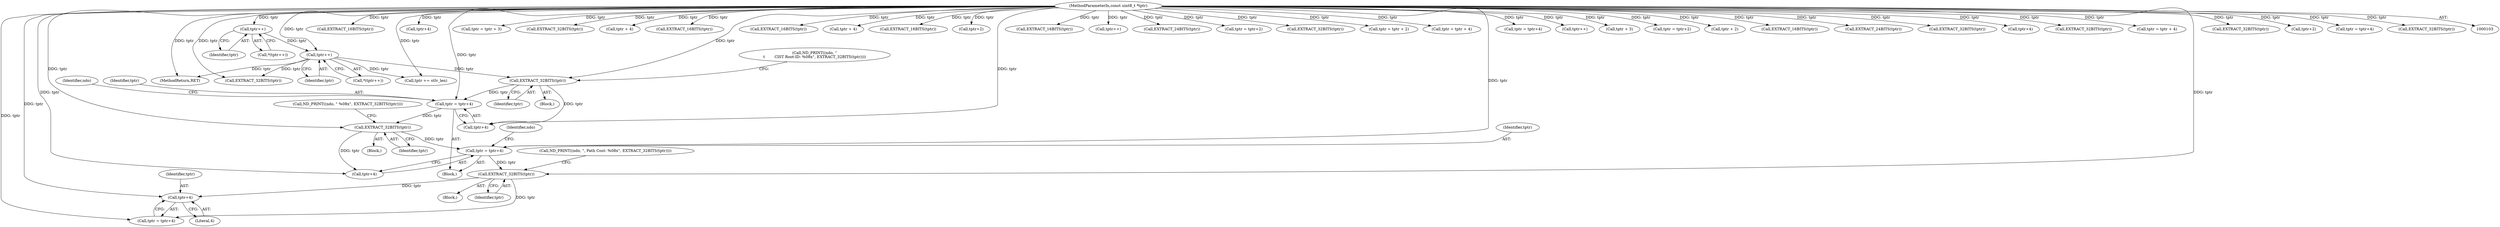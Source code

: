 digraph "0_tcpdump_b20e1639dbac84b3fcb393858521c13ad47a9d70@pointer" {
"1000199" [label="(Call,tptr+4)"];
"1000195" [label="(Call,EXTRACT_32BITS(tptr))"];
"1000185" [label="(Call,tptr = tptr+4)"];
"1000183" [label="(Call,EXTRACT_32BITS(tptr))"];
"1000173" [label="(Call,tptr = tptr+4)"];
"1000171" [label="(Call,EXTRACT_32BITS(tptr))"];
"1000128" [label="(Call,tptr++)"];
"1000123" [label="(Call,tptr++)"];
"1000105" [label="(MethodParameterIn,const uint8_t *tptr)"];
"1000200" [label="(Identifier,tptr)"];
"1000201" [label="(Literal,4)"];
"1000105" [label="(MethodParameterIn,const uint8_t *tptr)"];
"1000185" [label="(Call,tptr = tptr+4)"];
"1000181" [label="(Block,)"];
"1000230" [label="(Call,EXTRACT_16BITS(tptr))"];
"1000178" [label="(Call,ND_PRINT((ndo, \" %08x\", EXTRACT_32BITS(tptr))))"];
"1000124" [label="(Identifier,tptr)"];
"1000184" [label="(Identifier,tptr)"];
"1000171" [label="(Call,EXTRACT_32BITS(tptr))"];
"1000490" [label="(MethodReturn,RET)"];
"1000370" [label="(Call,tptr+4)"];
"1000129" [label="(Identifier,tptr)"];
"1000197" [label="(Call,tptr = tptr+4)"];
"1000127" [label="(Call,*(tptr++))"];
"1000337" [label="(Call,tptr = tptr + 3)"];
"1000159" [label="(Block,)"];
"1000443" [label="(Call,EXTRACT_32BITS(tptr))"];
"1000453" [label="(Call,tptr + 4)"];
"1000392" [label="(Call,EXTRACT_16BITS(tptr))"];
"1000469" [label="(Call,tptr += stlv_len)"];
"1000183" [label="(Call,EXTRACT_32BITS(tptr))"];
"1000207" [label="(Call,EXTRACT_16BITS(tptr))"];
"1000318" [label="(Call,tptr + 4)"];
"1000378" [label="(Call,EXTRACT_16BITS(tptr))"];
"1000186" [label="(Identifier,tptr)"];
"1000180" [label="(Identifier,ndo)"];
"1000401" [label="(Call,tptr+2)"];
"1000190" [label="(Call,ND_PRINT((ndo, \", Path Cost: %08x\", EXTRACT_32BITS(tptr))))"];
"1000187" [label="(Call,tptr+4)"];
"1000169" [label="(Block,)"];
"1000396" [label="(Call,EXTRACT_16BITS(tptr))"];
"1000258" [label="(Call,tptr++)"];
"1000199" [label="(Call,tptr+4)"];
"1000329" [label="(Call,EXTRACT_24BITS(tptr))"];
"1000172" [label="(Identifier,tptr)"];
"1000166" [label="(Call,ND_PRINT((ndo, \"\n\t        CIST Root-ID: %08x\", EXTRACT_32BITS(tptr))))"];
"1000380" [label="(Call,tptr = tptr+2)"];
"1000436" [label="(Call,EXTRACT_32BITS(tptr))"];
"1000209" [label="(Call,tptr = tptr + 2)"];
"1000451" [label="(Call,tptr = tptr + 4)"];
"1000366" [label="(Call,EXTRACT_32BITS(tptr))"];
"1000123" [label="(Call,tptr++)"];
"1000122" [label="(Call,*(tptr++))"];
"1000243" [label="(Call,tptr = tptr+4)"];
"1000307" [label="(Call,tptr++)"];
"1000339" [label="(Call,tptr + 3)"];
"1000193" [label="(Block,)"];
"1000174" [label="(Identifier,tptr)"];
"1000399" [label="(Call,tptr = tptr+2)"];
"1000211" [label="(Call,tptr + 2)"];
"1000220" [label="(Call,EXTRACT_16BITS(tptr))"];
"1000334" [label="(Call,EXTRACT_24BITS(tptr))"];
"1000240" [label="(Call,EXTRACT_32BITS(tptr))"];
"1000196" [label="(Identifier,tptr)"];
"1000245" [label="(Call,tptr+4)"];
"1000192" [label="(Identifier,ndo)"];
"1000314" [label="(Call,EXTRACT_32BITS(tptr))"];
"1000173" [label="(Call,tptr = tptr+4)"];
"1000316" [label="(Call,tptr = tptr + 4)"];
"1000195" [label="(Call,EXTRACT_32BITS(tptr))"];
"1000175" [label="(Call,tptr+4)"];
"1000430" [label="(Call,EXTRACT_32BITS(tptr))"];
"1000382" [label="(Call,tptr+2)"];
"1000368" [label="(Call,tptr = tptr+4)"];
"1000128" [label="(Call,tptr++)"];
"1000448" [label="(Call,EXTRACT_32BITS(tptr))"];
"1000199" -> "1000197"  [label="AST: "];
"1000199" -> "1000201"  [label="CFG: "];
"1000200" -> "1000199"  [label="AST: "];
"1000201" -> "1000199"  [label="AST: "];
"1000197" -> "1000199"  [label="CFG: "];
"1000195" -> "1000199"  [label="DDG: tptr"];
"1000105" -> "1000199"  [label="DDG: tptr"];
"1000195" -> "1000193"  [label="AST: "];
"1000195" -> "1000196"  [label="CFG: "];
"1000196" -> "1000195"  [label="AST: "];
"1000190" -> "1000195"  [label="CFG: "];
"1000185" -> "1000195"  [label="DDG: tptr"];
"1000105" -> "1000195"  [label="DDG: tptr"];
"1000195" -> "1000197"  [label="DDG: tptr"];
"1000185" -> "1000159"  [label="AST: "];
"1000185" -> "1000187"  [label="CFG: "];
"1000186" -> "1000185"  [label="AST: "];
"1000187" -> "1000185"  [label="AST: "];
"1000192" -> "1000185"  [label="CFG: "];
"1000183" -> "1000185"  [label="DDG: tptr"];
"1000105" -> "1000185"  [label="DDG: tptr"];
"1000183" -> "1000181"  [label="AST: "];
"1000183" -> "1000184"  [label="CFG: "];
"1000184" -> "1000183"  [label="AST: "];
"1000178" -> "1000183"  [label="CFG: "];
"1000173" -> "1000183"  [label="DDG: tptr"];
"1000105" -> "1000183"  [label="DDG: tptr"];
"1000183" -> "1000187"  [label="DDG: tptr"];
"1000173" -> "1000159"  [label="AST: "];
"1000173" -> "1000175"  [label="CFG: "];
"1000174" -> "1000173"  [label="AST: "];
"1000175" -> "1000173"  [label="AST: "];
"1000180" -> "1000173"  [label="CFG: "];
"1000171" -> "1000173"  [label="DDG: tptr"];
"1000105" -> "1000173"  [label="DDG: tptr"];
"1000171" -> "1000169"  [label="AST: "];
"1000171" -> "1000172"  [label="CFG: "];
"1000172" -> "1000171"  [label="AST: "];
"1000166" -> "1000171"  [label="CFG: "];
"1000128" -> "1000171"  [label="DDG: tptr"];
"1000105" -> "1000171"  [label="DDG: tptr"];
"1000171" -> "1000175"  [label="DDG: tptr"];
"1000128" -> "1000127"  [label="AST: "];
"1000128" -> "1000129"  [label="CFG: "];
"1000129" -> "1000128"  [label="AST: "];
"1000127" -> "1000128"  [label="CFG: "];
"1000128" -> "1000490"  [label="DDG: tptr"];
"1000123" -> "1000128"  [label="DDG: tptr"];
"1000105" -> "1000128"  [label="DDG: tptr"];
"1000128" -> "1000366"  [label="DDG: tptr"];
"1000128" -> "1000469"  [label="DDG: tptr"];
"1000123" -> "1000122"  [label="AST: "];
"1000123" -> "1000124"  [label="CFG: "];
"1000124" -> "1000123"  [label="AST: "];
"1000122" -> "1000123"  [label="CFG: "];
"1000105" -> "1000123"  [label="DDG: tptr"];
"1000105" -> "1000103"  [label="AST: "];
"1000105" -> "1000490"  [label="DDG: tptr"];
"1000105" -> "1000175"  [label="DDG: tptr"];
"1000105" -> "1000187"  [label="DDG: tptr"];
"1000105" -> "1000197"  [label="DDG: tptr"];
"1000105" -> "1000207"  [label="DDG: tptr"];
"1000105" -> "1000209"  [label="DDG: tptr"];
"1000105" -> "1000211"  [label="DDG: tptr"];
"1000105" -> "1000220"  [label="DDG: tptr"];
"1000105" -> "1000230"  [label="DDG: tptr"];
"1000105" -> "1000240"  [label="DDG: tptr"];
"1000105" -> "1000243"  [label="DDG: tptr"];
"1000105" -> "1000245"  [label="DDG: tptr"];
"1000105" -> "1000258"  [label="DDG: tptr"];
"1000105" -> "1000307"  [label="DDG: tptr"];
"1000105" -> "1000314"  [label="DDG: tptr"];
"1000105" -> "1000316"  [label="DDG: tptr"];
"1000105" -> "1000318"  [label="DDG: tptr"];
"1000105" -> "1000329"  [label="DDG: tptr"];
"1000105" -> "1000334"  [label="DDG: tptr"];
"1000105" -> "1000337"  [label="DDG: tptr"];
"1000105" -> "1000339"  [label="DDG: tptr"];
"1000105" -> "1000366"  [label="DDG: tptr"];
"1000105" -> "1000368"  [label="DDG: tptr"];
"1000105" -> "1000370"  [label="DDG: tptr"];
"1000105" -> "1000378"  [label="DDG: tptr"];
"1000105" -> "1000380"  [label="DDG: tptr"];
"1000105" -> "1000382"  [label="DDG: tptr"];
"1000105" -> "1000392"  [label="DDG: tptr"];
"1000105" -> "1000396"  [label="DDG: tptr"];
"1000105" -> "1000399"  [label="DDG: tptr"];
"1000105" -> "1000401"  [label="DDG: tptr"];
"1000105" -> "1000430"  [label="DDG: tptr"];
"1000105" -> "1000436"  [label="DDG: tptr"];
"1000105" -> "1000443"  [label="DDG: tptr"];
"1000105" -> "1000448"  [label="DDG: tptr"];
"1000105" -> "1000451"  [label="DDG: tptr"];
"1000105" -> "1000453"  [label="DDG: tptr"];
"1000105" -> "1000469"  [label="DDG: tptr"];
}
